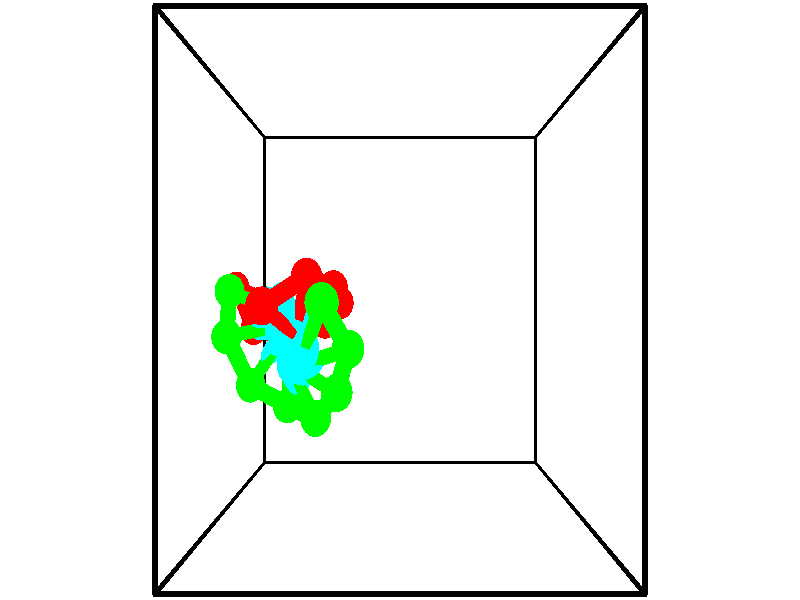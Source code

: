 // switches for output
#declare DRAW_BASES = 1; // possible values are 0, 1; only relevant for DNA ribbons
#declare DRAW_BASES_TYPE = 3; // possible values are 1, 2, 3; only relevant for DNA ribbons
#declare DRAW_FOG = 0; // set to 1 to enable fog

#include "colors.inc"

#include "transforms.inc"
background { rgb <1, 1, 1>}

#default {
   normal{
       ripples 0.25
       frequency 0.20
       turbulence 0.2
       lambda 5
   }
	finish {
		phong 0.1
		phong_size 40.
	}
}

// original window dimensions: 1024x640


// camera settings

camera {
	sky <-0, 1, 0>
	up <-0, 1, 0>
	right 1.6 * <1, 0, 0>
	location <2.5, 2.5, 11.1562>
	look_at <2.5, 2.5, 2.5>
	direction <0, 0, -8.6562>
	angle 67.0682
}


# declare cpy_camera_pos = <2.5, 2.5, 11.1562>;
# if (DRAW_FOG = 1)
fog {
	fog_type 2
	up vnormalize(cpy_camera_pos)
	color rgbt<1,1,1,0.3>
	distance 1e-5
	fog_alt 3e-3
	fog_offset 4
}
# end


// LIGHTS

# declare lum = 6;
global_settings {
	ambient_light rgb lum * <0.05, 0.05, 0.05>
	max_trace_level 15
}# declare cpy_direct_light_amount = 0.25;
light_source
{	1000 * <-1, -1, 1>,
	rgb lum * cpy_direct_light_amount
	parallel
}

light_source
{	1000 * <1, 1, -1>,
	rgb lum * cpy_direct_light_amount
	parallel
}

// strand 0

// nucleotide -1

// particle -1
sphere {
	<-0.706714, 2.713095, -0.655860> 0.250000
	pigment { color rgbt <1,0,0,0> }
	no_shadow
}
cylinder {
	<-0.395942, 2.605434, -0.883522>,  <-0.209479, 2.540838, -1.020119>, 0.100000
	pigment { color rgbt <1,0,0,0> }
	no_shadow
}
cylinder {
	<-0.395942, 2.605434, -0.883522>,  <-0.706714, 2.713095, -0.655860>, 0.100000
	pigment { color rgbt <1,0,0,0> }
	no_shadow
}

// particle -1
sphere {
	<-0.395942, 2.605434, -0.883522> 0.100000
	pigment { color rgbt <1,0,0,0> }
	no_shadow
}
sphere {
	0, 1
	scale<0.080000,0.200000,0.300000>
	matrix <0.517580, -0.241650, 0.820802,
		-0.358457, -0.932289, -0.048436,
		0.776929, -0.269153, -0.569155,
		-0.162863, 2.524689, -1.054269>
	pigment { color rgbt <0,1,1,0> }
	no_shadow
}
cylinder {
	<-0.349184, 2.020394, -0.589347>,  <-0.706714, 2.713095, -0.655860>, 0.130000
	pigment { color rgbt <1,0,0,0> }
	no_shadow
}

// nucleotide -1

// particle -1
sphere {
	<-0.349184, 2.020394, -0.589347> 0.250000
	pigment { color rgbt <1,0,0,0> }
	no_shadow
}
cylinder {
	<-0.111477, 2.319363, -0.708145>,  <0.031147, 2.498744, -0.779424>, 0.100000
	pigment { color rgbt <1,0,0,0> }
	no_shadow
}
cylinder {
	<-0.111477, 2.319363, -0.708145>,  <-0.349184, 2.020394, -0.589347>, 0.100000
	pigment { color rgbt <1,0,0,0> }
	no_shadow
}

// particle -1
sphere {
	<-0.111477, 2.319363, -0.708145> 0.100000
	pigment { color rgbt <1,0,0,0> }
	no_shadow
}
sphere {
	0, 1
	scale<0.080000,0.200000,0.300000>
	matrix <0.617920, -0.187938, 0.763449,
		0.514802, -0.637212, -0.573533,
		0.594267, 0.747422, -0.296995,
		0.066803, 2.543589, -0.797244>
	pigment { color rgbt <0,1,1,0> }
	no_shadow
}
cylinder {
	<0.446290, 1.847033, -0.841859>,  <-0.349184, 2.020394, -0.589347>, 0.130000
	pigment { color rgbt <1,0,0,0> }
	no_shadow
}

// nucleotide -1

// particle -1
sphere {
	<0.446290, 1.847033, -0.841859> 0.250000
	pigment { color rgbt <1,0,0,0> }
	no_shadow
}
cylinder {
	<0.357306, 2.178169, -0.635872>,  <0.303915, 2.376851, -0.512280>, 0.100000
	pigment { color rgbt <1,0,0,0> }
	no_shadow
}
cylinder {
	<0.357306, 2.178169, -0.635872>,  <0.446290, 1.847033, -0.841859>, 0.100000
	pigment { color rgbt <1,0,0,0> }
	no_shadow
}

// particle -1
sphere {
	<0.357306, 2.178169, -0.635872> 0.100000
	pigment { color rgbt <1,0,0,0> }
	no_shadow
}
sphere {
	0, 1
	scale<0.080000,0.200000,0.300000>
	matrix <0.516249, -0.348050, 0.782526,
		0.827042, 0.439932, -0.349945,
		-0.222460, 0.827841, 0.514967,
		0.290567, 2.426522, -0.481382>
	pigment { color rgbt <0,1,1,0> }
	no_shadow
}
cylinder {
	<1.047032, 2.124284, -0.548709>,  <0.446290, 1.847033, -0.841859>, 0.130000
	pigment { color rgbt <1,0,0,0> }
	no_shadow
}

// nucleotide -1

// particle -1
sphere {
	<1.047032, 2.124284, -0.548709> 0.250000
	pigment { color rgbt <1,0,0,0> }
	no_shadow
}
cylinder {
	<0.752301, 2.240688, -0.304611>,  <0.575463, 2.310531, -0.158152>, 0.100000
	pigment { color rgbt <1,0,0,0> }
	no_shadow
}
cylinder {
	<0.752301, 2.240688, -0.304611>,  <1.047032, 2.124284, -0.548709>, 0.100000
	pigment { color rgbt <1,0,0,0> }
	no_shadow
}

// particle -1
sphere {
	<0.752301, 2.240688, -0.304611> 0.100000
	pigment { color rgbt <1,0,0,0> }
	no_shadow
}
sphere {
	0, 1
	scale<0.080000,0.200000,0.300000>
	matrix <0.481814, -0.407175, 0.775927,
		0.474280, 0.865749, 0.159805,
		-0.736827, 0.291010, 0.610245,
		0.531253, 2.327991, -0.121538>
	pigment { color rgbt <0,1,1,0> }
	no_shadow
}
cylinder {
	<1.398235, 2.455838, 0.076252>,  <1.047032, 2.124284, -0.548709>, 0.130000
	pigment { color rgbt <1,0,0,0> }
	no_shadow
}

// nucleotide -1

// particle -1
sphere {
	<1.398235, 2.455838, 0.076252> 0.250000
	pigment { color rgbt <1,0,0,0> }
	no_shadow
}
cylinder {
	<1.025901, 2.370766, 0.195122>,  <0.802500, 2.319722, 0.266444>, 0.100000
	pigment { color rgbt <1,0,0,0> }
	no_shadow
}
cylinder {
	<1.025901, 2.370766, 0.195122>,  <1.398235, 2.455838, 0.076252>, 0.100000
	pigment { color rgbt <1,0,0,0> }
	no_shadow
}

// particle -1
sphere {
	<1.025901, 2.370766, 0.195122> 0.100000
	pigment { color rgbt <1,0,0,0> }
	no_shadow
}
sphere {
	0, 1
	scale<0.080000,0.200000,0.300000>
	matrix <0.344990, -0.243207, 0.906550,
		-0.120530, 0.946371, 0.299758,
		-0.930835, -0.212680, 0.297175,
		0.746650, 2.306962, 0.284274>
	pigment { color rgbt <0,1,1,0> }
	no_shadow
}
cylinder {
	<1.355032, 2.675956, 0.798197>,  <1.398235, 2.455838, 0.076252>, 0.130000
	pigment { color rgbt <1,0,0,0> }
	no_shadow
}

// nucleotide -1

// particle -1
sphere {
	<1.355032, 2.675956, 0.798197> 0.250000
	pigment { color rgbt <1,0,0,0> }
	no_shadow
}
cylinder {
	<1.037422, 2.434242, 0.771767>,  <0.846856, 2.289214, 0.755908>, 0.100000
	pigment { color rgbt <1,0,0,0> }
	no_shadow
}
cylinder {
	<1.037422, 2.434242, 0.771767>,  <1.355032, 2.675956, 0.798197>, 0.100000
	pigment { color rgbt <1,0,0,0> }
	no_shadow
}

// particle -1
sphere {
	<1.037422, 2.434242, 0.771767> 0.100000
	pigment { color rgbt <1,0,0,0> }
	no_shadow
}
sphere {
	0, 1
	scale<0.080000,0.200000,0.300000>
	matrix <0.246023, -0.418851, 0.874092,
		-0.555876, 0.677794, 0.481245,
		-0.794024, -0.604284, -0.066076,
		0.799215, 2.252957, 0.751944>
	pigment { color rgbt <0,1,1,0> }
	no_shadow
}
cylinder {
	<0.992013, 2.816511, 1.411029>,  <1.355032, 2.675956, 0.798197>, 0.130000
	pigment { color rgbt <1,0,0,0> }
	no_shadow
}

// nucleotide -1

// particle -1
sphere {
	<0.992013, 2.816511, 1.411029> 0.250000
	pigment { color rgbt <1,0,0,0> }
	no_shadow
}
cylinder {
	<0.883992, 2.451359, 1.288574>,  <0.819180, 2.232267, 1.215101>, 0.100000
	pigment { color rgbt <1,0,0,0> }
	no_shadow
}
cylinder {
	<0.883992, 2.451359, 1.288574>,  <0.992013, 2.816511, 1.411029>, 0.100000
	pigment { color rgbt <1,0,0,0> }
	no_shadow
}

// particle -1
sphere {
	<0.883992, 2.451359, 1.288574> 0.100000
	pigment { color rgbt <1,0,0,0> }
	no_shadow
}
sphere {
	0, 1
	scale<0.080000,0.200000,0.300000>
	matrix <0.366492, -0.391474, 0.844057,
		-0.890368, 0.115742, 0.440281,
		-0.270051, -0.912881, -0.306138,
		0.802977, 2.177495, 1.196733>
	pigment { color rgbt <0,1,1,0> }
	no_shadow
}
cylinder {
	<0.373910, 2.423357, 1.865784>,  <0.992013, 2.816511, 1.411029>, 0.130000
	pigment { color rgbt <1,0,0,0> }
	no_shadow
}

// nucleotide -1

// particle -1
sphere {
	<0.373910, 2.423357, 1.865784> 0.250000
	pigment { color rgbt <1,0,0,0> }
	no_shadow
}
cylinder {
	<0.649541, 2.195328, 1.686813>,  <0.814919, 2.058511, 1.579431>, 0.100000
	pigment { color rgbt <1,0,0,0> }
	no_shadow
}
cylinder {
	<0.649541, 2.195328, 1.686813>,  <0.373910, 2.423357, 1.865784>, 0.100000
	pigment { color rgbt <1,0,0,0> }
	no_shadow
}

// particle -1
sphere {
	<0.649541, 2.195328, 1.686813> 0.100000
	pigment { color rgbt <1,0,0,0> }
	no_shadow
}
sphere {
	0, 1
	scale<0.080000,0.200000,0.300000>
	matrix <0.318242, -0.316647, 0.893564,
		-0.651073, -0.758124, -0.036773,
		0.689077, -0.570072, -0.447427,
		0.856264, 2.024306, 1.552585>
	pigment { color rgbt <0,1,1,0> }
	no_shadow
}
// strand 1

// nucleotide -1

// particle -1
sphere {
	<1.347429, 2.470482, 2.277234> 0.250000
	pigment { color rgbt <0,1,0,0> }
	no_shadow
}
cylinder {
	<1.219233, 2.115044, 2.408493>,  <1.142315, 1.901780, 2.487249>, 0.100000
	pigment { color rgbt <0,1,0,0> }
	no_shadow
}
cylinder {
	<1.219233, 2.115044, 2.408493>,  <1.347429, 2.470482, 2.277234>, 0.100000
	pigment { color rgbt <0,1,0,0> }
	no_shadow
}

// particle -1
sphere {
	<1.219233, 2.115044, 2.408493> 0.100000
	pigment { color rgbt <0,1,0,0> }
	no_shadow
}
sphere {
	0, 1
	scale<0.080000,0.200000,0.300000>
	matrix <-0.074224, -0.321799, -0.943894,
		0.944339, -0.326866, 0.037179,
		-0.320491, -0.888597, 0.328148,
		1.123085, 1.848465, 2.506938>
	pigment { color rgbt <0,1,1,0> }
	no_shadow
}
cylinder {
	<1.700554, 1.869946, 1.866448>,  <1.347429, 2.470482, 2.277234>, 0.130000
	pigment { color rgbt <0,1,0,0> }
	no_shadow
}

// nucleotide -1

// particle -1
sphere {
	<1.700554, 1.869946, 1.866448> 0.250000
	pigment { color rgbt <0,1,0,0> }
	no_shadow
}
cylinder {
	<1.340927, 1.773773, 2.012802>,  <1.125151, 1.716070, 2.100615>, 0.100000
	pigment { color rgbt <0,1,0,0> }
	no_shadow
}
cylinder {
	<1.340927, 1.773773, 2.012802>,  <1.700554, 1.869946, 1.866448>, 0.100000
	pigment { color rgbt <0,1,0,0> }
	no_shadow
}

// particle -1
sphere {
	<1.340927, 1.773773, 2.012802> 0.100000
	pigment { color rgbt <0,1,0,0> }
	no_shadow
}
sphere {
	0, 1
	scale<0.080000,0.200000,0.300000>
	matrix <-0.284354, -0.314774, -0.905572,
		0.332900, -0.918210, 0.214635,
		-0.899067, -0.240432, 0.365885,
		1.071207, 1.701644, 2.122568>
	pigment { color rgbt <0,1,1,0> }
	no_shadow
}
cylinder {
	<1.500053, 1.278473, 1.630314>,  <1.700554, 1.869946, 1.866448>, 0.130000
	pigment { color rgbt <0,1,0,0> }
	no_shadow
}

// nucleotide -1

// particle -1
sphere {
	<1.500053, 1.278473, 1.630314> 0.250000
	pigment { color rgbt <0,1,0,0> }
	no_shadow
}
cylinder {
	<1.155634, 1.470787, 1.696579>,  <0.948983, 1.586175, 1.736338>, 0.100000
	pigment { color rgbt <0,1,0,0> }
	no_shadow
}
cylinder {
	<1.155634, 1.470787, 1.696579>,  <1.500053, 1.278473, 1.630314>, 0.100000
	pigment { color rgbt <0,1,0,0> }
	no_shadow
}

// particle -1
sphere {
	<1.155634, 1.470787, 1.696579> 0.100000
	pigment { color rgbt <0,1,0,0> }
	no_shadow
}
sphere {
	0, 1
	scale<0.080000,0.200000,0.300000>
	matrix <-0.254808, -0.125988, -0.958749,
		-0.440081, -0.867740, 0.230989,
		-0.861047, 0.480785, 0.165663,
		0.897320, 1.615022, 1.746278>
	pigment { color rgbt <0,1,1,0> }
	no_shadow
}
cylinder {
	<1.112409, 0.876260, 1.219968>,  <1.500053, 1.278473, 1.630314>, 0.130000
	pigment { color rgbt <0,1,0,0> }
	no_shadow
}

// nucleotide -1

// particle -1
sphere {
	<1.112409, 0.876260, 1.219968> 0.250000
	pigment { color rgbt <0,1,0,0> }
	no_shadow
}
cylinder {
	<0.937750, 1.219933, 1.326660>,  <0.832954, 1.426136, 1.390675>, 0.100000
	pigment { color rgbt <0,1,0,0> }
	no_shadow
}
cylinder {
	<0.937750, 1.219933, 1.326660>,  <1.112409, 0.876260, 1.219968>, 0.100000
	pigment { color rgbt <0,1,0,0> }
	no_shadow
}

// particle -1
sphere {
	<0.937750, 1.219933, 1.326660> 0.100000
	pigment { color rgbt <0,1,0,0> }
	no_shadow
}
sphere {
	0, 1
	scale<0.080000,0.200000,0.300000>
	matrix <-0.245640, 0.171357, -0.954095,
		-0.865448, -0.482123, 0.136227,
		-0.436647, 0.859182, 0.266730,
		0.806756, 1.477687, 1.406679>
	pigment { color rgbt <0,1,1,0> }
	no_shadow
}
cylinder {
	<0.562068, 0.978334, 0.732885>,  <1.112409, 0.876260, 1.219968>, 0.130000
	pigment { color rgbt <0,1,0,0> }
	no_shadow
}

// nucleotide -1

// particle -1
sphere {
	<0.562068, 0.978334, 0.732885> 0.250000
	pigment { color rgbt <0,1,0,0> }
	no_shadow
}
cylinder {
	<0.599825, 1.343445, 0.891846>,  <0.622479, 1.562511, 0.987222>, 0.100000
	pigment { color rgbt <0,1,0,0> }
	no_shadow
}
cylinder {
	<0.599825, 1.343445, 0.891846>,  <0.562068, 0.978334, 0.732885>, 0.100000
	pigment { color rgbt <0,1,0,0> }
	no_shadow
}

// particle -1
sphere {
	<0.599825, 1.343445, 0.891846> 0.100000
	pigment { color rgbt <0,1,0,0> }
	no_shadow
}
sphere {
	0, 1
	scale<0.080000,0.200000,0.300000>
	matrix <-0.451780, 0.394988, -0.799925,
		-0.887122, -0.104031, 0.449658,
		0.094392, 0.912777, 0.397401,
		0.628143, 1.617278, 1.011066>
	pigment { color rgbt <0,1,1,0> }
	no_shadow
}
cylinder {
	<-0.109336, 1.257627, 0.600953>,  <0.562068, 0.978334, 0.732885>, 0.130000
	pigment { color rgbt <0,1,0,0> }
	no_shadow
}

// nucleotide -1

// particle -1
sphere {
	<-0.109336, 1.257627, 0.600953> 0.250000
	pigment { color rgbt <0,1,0,0> }
	no_shadow
}
cylinder {
	<0.138969, 1.564293, 0.666534>,  <0.287952, 1.748292, 0.705883>, 0.100000
	pigment { color rgbt <0,1,0,0> }
	no_shadow
}
cylinder {
	<0.138969, 1.564293, 0.666534>,  <-0.109336, 1.257627, 0.600953>, 0.100000
	pigment { color rgbt <0,1,0,0> }
	no_shadow
}

// particle -1
sphere {
	<0.138969, 1.564293, 0.666534> 0.100000
	pigment { color rgbt <0,1,0,0> }
	no_shadow
}
sphere {
	0, 1
	scale<0.080000,0.200000,0.300000>
	matrix <-0.499404, 0.547887, -0.671130,
		-0.604358, 0.334733, 0.722983,
		0.620763, 0.766664, 0.163953,
		0.325198, 1.794292, 0.715720>
	pigment { color rgbt <0,1,1,0> }
	no_shadow
}
cylinder {
	<-0.471871, 1.976943, 0.813977>,  <-0.109336, 1.257627, 0.600953>, 0.130000
	pigment { color rgbt <0,1,0,0> }
	no_shadow
}

// nucleotide -1

// particle -1
sphere {
	<-0.471871, 1.976943, 0.813977> 0.250000
	pigment { color rgbt <0,1,0,0> }
	no_shadow
}
cylinder {
	<-0.118088, 2.036339, 0.637032>,  <0.094182, 2.071976, 0.530864>, 0.100000
	pigment { color rgbt <0,1,0,0> }
	no_shadow
}
cylinder {
	<-0.118088, 2.036339, 0.637032>,  <-0.471871, 1.976943, 0.813977>, 0.100000
	pigment { color rgbt <0,1,0,0> }
	no_shadow
}

// particle -1
sphere {
	<-0.118088, 2.036339, 0.637032> 0.100000
	pigment { color rgbt <0,1,0,0> }
	no_shadow
}
sphere {
	0, 1
	scale<0.080000,0.200000,0.300000>
	matrix <-0.450453, 0.519083, -0.726392,
		0.121761, 0.841727, 0.525995,
		0.884458, 0.148490, -0.442363,
		0.147250, 2.080886, 0.504323>
	pigment { color rgbt <0,1,1,0> }
	no_shadow
}
cylinder {
	<-0.458666, 2.627669, 0.675537>,  <-0.471871, 1.976943, 0.813977>, 0.130000
	pigment { color rgbt <0,1,0,0> }
	no_shadow
}

// nucleotide -1

// particle -1
sphere {
	<-0.458666, 2.627669, 0.675537> 0.250000
	pigment { color rgbt <0,1,0,0> }
	no_shadow
}
cylinder {
	<-0.168077, 2.502266, 0.430931>,  <0.006276, 2.427024, 0.284167>, 0.100000
	pigment { color rgbt <0,1,0,0> }
	no_shadow
}
cylinder {
	<-0.168077, 2.502266, 0.430931>,  <-0.458666, 2.627669, 0.675537>, 0.100000
	pigment { color rgbt <0,1,0,0> }
	no_shadow
}

// particle -1
sphere {
	<-0.168077, 2.502266, 0.430931> 0.100000
	pigment { color rgbt <0,1,0,0> }
	no_shadow
}
sphere {
	0, 1
	scale<0.080000,0.200000,0.300000>
	matrix <-0.390593, 0.543773, -0.742798,
		0.565398, 0.778475, 0.272582,
		0.726472, -0.313508, -0.611515,
		0.049864, 2.408214, 0.247477>
	pigment { color rgbt <0,1,1,0> }
	no_shadow
}
// box output
cylinder {
	<0.000000, 0.000000, 0.000000>,  <5.000000, 0.000000, 0.000000>, 0.025000
	pigment { color rgbt <0,0,0,0> }
	no_shadow
}
cylinder {
	<0.000000, 0.000000, 0.000000>,  <0.000000, 5.000000, 0.000000>, 0.025000
	pigment { color rgbt <0,0,0,0> }
	no_shadow
}
cylinder {
	<0.000000, 0.000000, 0.000000>,  <0.000000, 0.000000, 5.000000>, 0.025000
	pigment { color rgbt <0,0,0,0> }
	no_shadow
}
cylinder {
	<5.000000, 5.000000, 5.000000>,  <0.000000, 5.000000, 5.000000>, 0.025000
	pigment { color rgbt <0,0,0,0> }
	no_shadow
}
cylinder {
	<5.000000, 5.000000, 5.000000>,  <5.000000, 0.000000, 5.000000>, 0.025000
	pigment { color rgbt <0,0,0,0> }
	no_shadow
}
cylinder {
	<5.000000, 5.000000, 5.000000>,  <5.000000, 5.000000, 0.000000>, 0.025000
	pigment { color rgbt <0,0,0,0> }
	no_shadow
}
cylinder {
	<0.000000, 0.000000, 5.000000>,  <0.000000, 5.000000, 5.000000>, 0.025000
	pigment { color rgbt <0,0,0,0> }
	no_shadow
}
cylinder {
	<0.000000, 0.000000, 5.000000>,  <5.000000, 0.000000, 5.000000>, 0.025000
	pigment { color rgbt <0,0,0,0> }
	no_shadow
}
cylinder {
	<5.000000, 5.000000, 0.000000>,  <0.000000, 5.000000, 0.000000>, 0.025000
	pigment { color rgbt <0,0,0,0> }
	no_shadow
}
cylinder {
	<5.000000, 5.000000, 0.000000>,  <5.000000, 0.000000, 0.000000>, 0.025000
	pigment { color rgbt <0,0,0,0> }
	no_shadow
}
cylinder {
	<5.000000, 0.000000, 5.000000>,  <5.000000, 0.000000, 0.000000>, 0.025000
	pigment { color rgbt <0,0,0,0> }
	no_shadow
}
cylinder {
	<0.000000, 5.000000, 0.000000>,  <0.000000, 5.000000, 5.000000>, 0.025000
	pigment { color rgbt <0,0,0,0> }
	no_shadow
}
// end of box output
